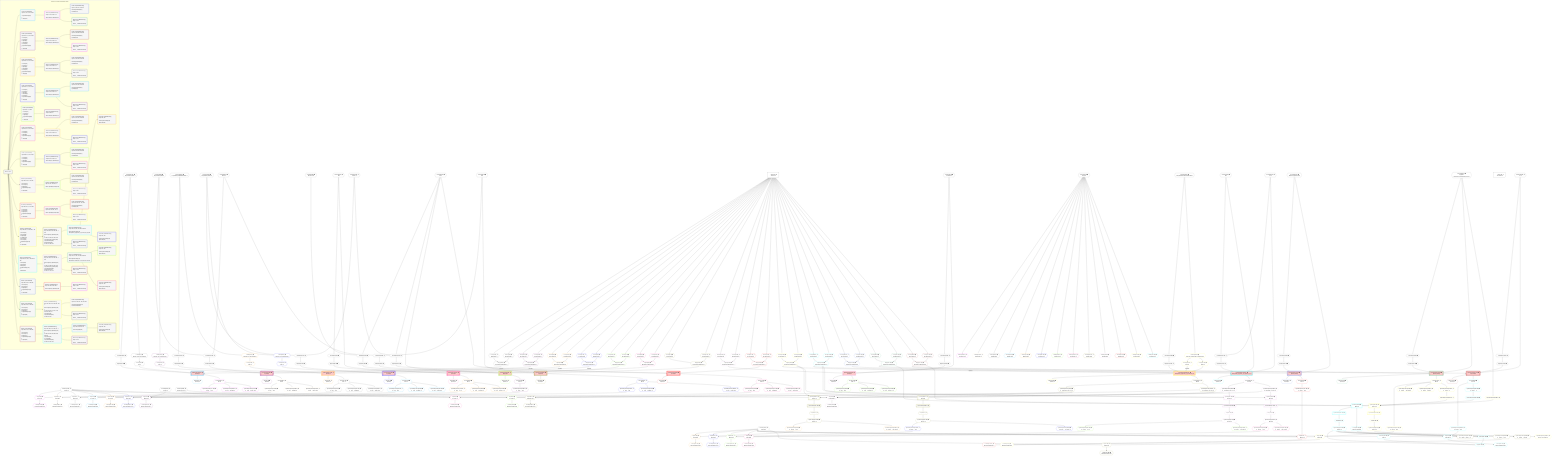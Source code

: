 %%{init: {'themeVariables': { 'fontSize': '12px'}}}%%
graph TD
    classDef path fill:#eee,stroke:#000,color:#000
    classDef plan fill:#fff,stroke-width:1px,color:#000
    classDef itemplan fill:#fff,stroke-width:2px,color:#000
    classDef unbatchedplan fill:#dff,stroke-width:1px,color:#000
    classDef sideeffectplan fill:#fcc,stroke-width:2px,color:#000
    classDef bucket fill:#f6f6f6,color:#000,stroke-width:2px,text-align:left

    subgraph "Buckets for mutations/v4/mutation-delete"
    Bucket0("Bucket 0 (root)"):::bucket
    Bucket1("Bucket 1 (mutationField)<br />Deps: 18, 11, 19, 176, 318, 4<br /><br />1: PgDeleteSingle[14]<br />2: <br />ᐳ: Object[20]"):::bucket
    Bucket2("Bucket 2 (mutationField)<br />Deps: 551, 34, 2, 176, 318, 4<br /><br />1: Access[30]<br />2: Access[32]<br />3: Object[33]<br />4: Lambda[24]<br />5: Access[26]<br />6: PgDeleteSingle[29]<br />7: <br />ᐳ: Object[35]"):::bucket
    Bucket3("Bucket 3 (mutationField)<br />Deps: 552, 49, 2, 176, 318, 4<br /><br />1: Access[45]<br />2: Access[47]<br />3: Object[48]<br />4: Lambda[39]<br />5: Access[41]<br />6: PgDeleteSingle[44]<br />7: <br />ᐳ: Object[50]"):::bucket
    Bucket4("Bucket 4 (mutationField)<br />Deps: 554, 64, 2, 176, 318, 4<br /><br />1: Access[60]<br />2: Access[62]<br />3: Object[63]<br />4: Lambda[54]<br />5: Access[56]<br />6: PgDeleteSingle[59]<br />7: <br />ᐳ: Object[65]"):::bucket
    Bucket5("Bucket 5 (mutationField)<br />Deps: 556, 74, 2, 208<br /><br />1: Access[70]<br />2: Access[72]<br />3: Object[73]<br />4: PgDeleteSingle[69]<br />5: <br />ᐳ: Object[75]"):::bucket
    Bucket6("Bucket 6 (mutationField)<br />Deps: 557, 84, 2, 176, 318, 4<br /><br />1: Access[80]<br />2: Access[82]<br />3: Object[83]<br />4: PgDeleteSingle[79]<br />5: <br />ᐳ: Object[85]"):::bucket
    Bucket7("Bucket 7 (mutationField)<br />Deps: 558, 94, 2, 176, 318, 4<br /><br />1: Access[90]<br />2: Access[92]<br />3: Object[93]<br />4: PgDeleteSingle[89]<br />5: <br />ᐳ: Object[95]"):::bucket
    Bucket8("Bucket 8 (mutationField)<br />Deps: 559, 104, 2, 176, 318, 4<br /><br />1: Access[100]<br />2: Access[102]<br />3: Object[103]<br />4: PgDeleteSingle[99]<br />5: <br />ᐳ: Object[105]"):::bucket
    Bucket9("Bucket 9 (mutationField)<br />Deps: 556, 114, 2, 176, 318, 4<br /><br />1: Access[110]<br />2: Access[112]<br />3: Object[113]<br />4: PgDeleteSingle[109]<br />5: <br />ᐳ: Object[115]"):::bucket
    Bucket10("Bucket 10 (mutationField)<br />Deps: 560, 131, 2, 248, 318, 4, 266<br /><br />1: Access[127]<br />2: Access[129]<br />3: Object[130]<br />4: Lambda[119]<br />5: Access[121]<br />6: Access[124]<br />7: PgDeleteSingle[126]<br />8: <br />ᐳ: Object[132]"):::bucket
    Bucket11("Bucket 11 (mutationField)<br />Deps: 561, 562, 142, 2, 248, 318, 4, 266<br /><br />1: Access[138]<br />2: Access[140]<br />3: Object[141]<br />4: PgDeleteSingle[137]<br />5: <br />ᐳ: Object[143]"):::bucket
    Bucket12("Bucket 12 (mutationField)<br />Deps: 563, 152, 2, 266, 318, 4<br /><br />1: Access[148]<br />2: Access[150]<br />3: Object[151]<br />4: PgDeleteSingle[147]<br />5: <br />ᐳ: Object[153]"):::bucket
    Bucket13("Bucket 13 (mutationField)<br />Deps: 564, 162, 2, 266, 318, 4<br /><br />1: Access[158]<br />2: Access[160]<br />3: Object[161]<br />4: PgDeleteSingle[157]<br />5: <br />ᐳ: Object[163]"):::bucket
    Bucket14("Bucket 14 (mutationField)<br />Deps: 565, 172, 2, 266, 318, 4<br /><br />1: Access[168]<br />2: Access[170]<br />3: Object[171]<br />4: PgDeleteSingle[167]<br />5: <br />ᐳ: Object[173]"):::bucket
    Bucket15("Bucket 15 (nullableBoundary)<br />Deps: 14, 176, 318, 20, 4<br /><br />ROOT Object{1}ᐸ{result}ᐳ[20]"):::bucket
    Bucket16("Bucket 16 (nullableBoundary)<br />Deps: 29, 176, 318, 35, 4<br /><br />ROOT Object{2}ᐸ{result}ᐳ[35]"):::bucket
    Bucket17("Bucket 17 (nullableBoundary)<br />Deps: 44, 176, 318, 50, 4<br /><br />ROOT Object{3}ᐸ{result}ᐳ[50]"):::bucket
    Bucket18("Bucket 18 (nullableBoundary)<br />Deps: 59, 176, 318, 65, 4<br /><br />ROOT Object{4}ᐸ{result}ᐳ[65]"):::bucket
    Bucket19("Bucket 19 (nullableBoundary)<br />Deps: 69, 208, 75<br /><br />ROOT Object{5}ᐸ{result}ᐳ[75]"):::bucket
    Bucket20("Bucket 20 (nullableBoundary)<br />Deps: 79, 176, 318, 85, 4<br /><br />ROOT Object{6}ᐸ{result}ᐳ[85]"):::bucket
    Bucket21("Bucket 21 (nullableBoundary)<br />Deps: 89, 176, 318, 95, 4<br /><br />ROOT Object{7}ᐸ{result}ᐳ[95]"):::bucket
    Bucket22("Bucket 22 (nullableBoundary)<br />Deps: 99, 176, 318, 105, 4<br /><br />ROOT Object{8}ᐸ{result}ᐳ[105]"):::bucket
    Bucket23("Bucket 23 (nullableBoundary)<br />Deps: 109, 176, 318, 115, 4<br /><br />ROOT Object{9}ᐸ{result}ᐳ[115]"):::bucket
    Bucket24("Bucket 24 (nullableBoundary)<br />Deps: 126, 248, 130, 318, 132, 4, 266<br /><br />ROOT Object{10}ᐸ{result}ᐳ[132]<br />1: <br />ᐳ: 250, 444, 249, 251, 252, 253<br />2: PgSelect[423], PgSelect[435]<br />3: PgSelectRows[431], PgSelectRows[440]<br />ᐳ: 430, 433, 439, 442"):::bucket
    Bucket25("Bucket 25 (nullableBoundary)<br />Deps: 137, 248, 141, 318, 143, 4, 266<br /><br />ROOT Object{11}ᐸ{result}ᐳ[143]<br />1: <br />ᐳ: 259, 478, 258, 260, 261, 262<br />2: PgSelect[457], PgSelect[469]<br />3: PgSelectRows[465], PgSelectRows[474]<br />ᐳ: 464, 467, 473, 476"):::bucket
    Bucket26("Bucket 26 (nullableBoundary)<br />Deps: 147, 266, 318, 153, 4<br /><br />ROOT Object{12}ᐸ{result}ᐳ[153]"):::bucket
    Bucket27("Bucket 27 (nullableBoundary)<br />Deps: 157, 266, 161, 564, 318, 163, 4<br /><br />ROOT Object{13}ᐸ{result}ᐳ[163]<br />1: <br />ᐳ: 276, 508, 512, 275, 277, 278, 491, 492, 494, 501<br />2: PgSelect[495]<br />3: PgSelectRows[504]<br />ᐳ: 503, 506, 510"):::bucket
    Bucket28("Bucket 28 (nullableBoundary)<br />Deps: 167, 266, 171, 318, 173, 4<br /><br />ROOT Object{14}ᐸ{result}ᐳ[173]<br />1: <br />ᐳ: 284, 299, 515, 283, 285, 286, 289, 296<br />2: PgSelect[290]<br />ᐳ: Access[305]<br />3: PgSelectRows[301]<br />ᐳ: 300, 303, 307, 304"):::bucket
    Bucket29("Bucket 29 (nullableBoundary)<br />Deps: 14, 180, 177, 316, 317<br /><br />ROOT PgDeleteSingle{1}ᐸpost(id)ᐳ[14]"):::bucket
    Bucket30("Bucket 30 (nullableBoundary)<br />Deps: 4, 319<br /><br />ROOT __ValueᐸrootValueᐳ[4]"):::bucket
    Bucket31("Bucket 31 (nullableBoundary)<br />Deps: 29, 188, 185, 329, 330<br /><br />ROOT PgDeleteSingle{2}ᐸpost(id)ᐳ[29]"):::bucket
    Bucket32("Bucket 32 (nullableBoundary)<br />Deps: 4, 332<br /><br />ROOT __ValueᐸrootValueᐳ[4]"):::bucket
    Bucket33("Bucket 33 (nullableBoundary)<br />Deps: 44, 196, 193, 342, 343<br /><br />ROOT PgDeleteSingle{3}ᐸpost(id)ᐳ[44]"):::bucket
    Bucket34("Bucket 34 (nullableBoundary)<br />Deps: 4, 345<br /><br />ROOT __ValueᐸrootValueᐳ[4]"):::bucket
    Bucket35("Bucket 35 (nullableBoundary)<br />Deps: 59, 204, 201, 355, 356<br /><br />ROOT PgDeleteSingle{4}ᐸpost(id)ᐳ[59]"):::bucket
    Bucket36("Bucket 36 (nullableBoundary)<br />Deps: 4, 358<br /><br />ROOT __ValueᐸrootValueᐳ[4]"):::bucket
    Bucket37("Bucket 37 (nullableBoundary)<br />Deps: 79, 220, 217, 368, 369<br /><br />ROOT PgDeleteSingle{6}ᐸpost(id)ᐳ[79]"):::bucket
    Bucket38("Bucket 38 (nullableBoundary)<br />Deps: 4, 371<br /><br />ROOT __ValueᐸrootValueᐳ[4]"):::bucket
    Bucket39("Bucket 39 (nullableBoundary)<br />Deps: 89, 228, 225, 381, 382<br /><br />ROOT PgDeleteSingle{7}ᐸpost(id)ᐳ[89]"):::bucket
    Bucket40("Bucket 40 (nullableBoundary)<br />Deps: 4, 384<br /><br />ROOT __ValueᐸrootValueᐳ[4]"):::bucket
    Bucket41("Bucket 41 (nullableBoundary)<br />Deps: 99, 236, 233, 394, 395<br /><br />ROOT PgDeleteSingle{8}ᐸpost(id)ᐳ[99]"):::bucket
    Bucket42("Bucket 42 (nullableBoundary)<br />Deps: 4, 397<br /><br />ROOT __ValueᐸrootValueᐳ[4]"):::bucket
    Bucket43("Bucket 43 (nullableBoundary)<br />Deps: 109, 244, 241, 407, 408<br /><br />ROOT PgDeleteSingle{9}ᐸpost(id)ᐳ[109]"):::bucket
    Bucket44("Bucket 44 (nullableBoundary)<br />Deps: 4, 410<br /><br />ROOT __ValueᐸrootValueᐳ[4]"):::bucket
    Bucket45("Bucket 45 (nullableBoundary)<br />Deps: 126, 433, 266, 442, 253, 249, 251<br /><br />ROOT PgDeleteSingle{10}ᐸcompound_key(person_id_1,person_id_2)ᐳ[126]"):::bucket
    Bucket46("Bucket 46 (nullableBoundary)<br />Deps: 4, 444<br /><br />ROOT __ValueᐸrootValueᐳ[4]"):::bucket
    Bucket47("Bucket 47 (nullableBoundary)<br />Deps: 137, 467, 266, 476, 262, 258, 260<br /><br />ROOT PgDeleteSingle{11}ᐸcompound_key(person_id_1,person_id_2)ᐳ[137]"):::bucket
    Bucket48("Bucket 48 (nullableBoundary)<br />Deps: 4, 478<br /><br />ROOT __ValueᐸrootValueᐳ[4]"):::bucket
    Bucket49("Bucket 49 (nullableBoundary)<br />Deps: 4, 481<br /><br />ROOT __ValueᐸrootValueᐳ[4]"):::bucket
    Bucket50("Bucket 50 (nullableBoundary)<br />Deps: 157, 278, 275, 491, 492, 510<br /><br />ROOT PgDeleteSingle{13}ᐸperson(email)ᐳ[157]"):::bucket
    Bucket51("Bucket 51 (nullableBoundary)<br />Deps: 4, 512<br /><br />ROOT __ValueᐸrootValueᐳ[4]"):::bucket
    Bucket52("Bucket 52 (nullableBoundary)<br />Deps: 304, 303, 266, 307<br /><br />ROOT Edge{28}[304]"):::bucket
    Bucket53("Bucket 53 (nullableBoundary)<br />Deps: 4, 515<br /><br />ROOT __ValueᐸrootValueᐳ[4]"):::bucket
    Bucket54("Bucket 54 (nullableBoundary)<br />Deps: 433, 266<br /><br />ROOT PgSelectSingle{24}ᐸpersonᐳ[433]"):::bucket
    Bucket55("Bucket 55 (nullableBoundary)<br />Deps: 442, 266<br /><br />ROOT PgSelectSingle{24}ᐸpersonᐳ[442]"):::bucket
    Bucket56("Bucket 56 (nullableBoundary)<br />Deps: 467, 266<br /><br />ROOT PgSelectSingle{25}ᐸpersonᐳ[467]"):::bucket
    Bucket57("Bucket 57 (nullableBoundary)<br />Deps: 476, 266<br /><br />ROOT PgSelectSingle{25}ᐸpersonᐳ[476]"):::bucket
    Bucket58("Bucket 58 (nullableBoundary)<br />Deps: 303, 266<br /><br />ROOT PgSelectSingle{28}ᐸpersonᐳ[303]"):::bucket
    end
    Bucket0 --> Bucket1 & Bucket2 & Bucket3 & Bucket4 & Bucket5 & Bucket6 & Bucket7 & Bucket8 & Bucket9 & Bucket10 & Bucket11 & Bucket12 & Bucket13 & Bucket14
    Bucket1 --> Bucket15
    Bucket2 --> Bucket16
    Bucket3 --> Bucket17
    Bucket4 --> Bucket18
    Bucket5 --> Bucket19
    Bucket6 --> Bucket20
    Bucket7 --> Bucket21
    Bucket8 --> Bucket22
    Bucket9 --> Bucket23
    Bucket10 --> Bucket24
    Bucket11 --> Bucket25
    Bucket12 --> Bucket26
    Bucket13 --> Bucket27
    Bucket14 --> Bucket28
    Bucket15 --> Bucket29 & Bucket30
    Bucket16 --> Bucket31 & Bucket32
    Bucket17 --> Bucket33 & Bucket34
    Bucket18 --> Bucket35 & Bucket36
    Bucket20 --> Bucket37 & Bucket38
    Bucket21 --> Bucket39 & Bucket40
    Bucket22 --> Bucket41 & Bucket42
    Bucket23 --> Bucket43 & Bucket44
    Bucket24 --> Bucket45 & Bucket46
    Bucket25 --> Bucket47 & Bucket48
    Bucket26 --> Bucket49
    Bucket27 --> Bucket50 & Bucket51
    Bucket28 --> Bucket52 & Bucket53
    Bucket45 --> Bucket54 & Bucket55
    Bucket47 --> Bucket56 & Bucket57
    Bucket52 --> Bucket58

    %% plan dependencies
    __InputObject133{{"__InputObject[133∈0] ➊"}}:::plan
    Constant561{{"Constant[561∈0] ➊<br />ᐸ2ᐳ"}}:::plan
    Constant562{{"Constant[562∈0] ➊<br />ᐸ3ᐳ"}}:::plan
    Constant561 & Constant562 --> __InputObject133
    __InputObject6{{"__InputObject[6∈0] ➊"}}:::plan
    Constant549{{"Constant[549∈0] ➊<br />ᐸ'WyJwb3N0cyIsMV0='ᐳ"}}:::plan
    Constant549 --> __InputObject6
    Object18{{"Object[18∈0] ➊<br />ᐸ{pgSettings,withPgClient}ᐳ"}}:::plan
    Access15{{"Access[15∈0] ➊<br />ᐸ2.pgSettingsᐳ"}}:::plan
    Access17{{"Access[17∈0] ➊<br />ᐸ2.withPgClientᐳ"}}:::plan
    Access15 & Access17 --> Object18
    __InputObject21{{"__InputObject[21∈0] ➊"}}:::plan
    Constant550{{"Constant[550∈0] ➊<br />ᐸ'hello'ᐳ"}}:::plan
    Constant551{{"Constant[551∈0] ➊<br />ᐸ'WyJwb3N0cyIsMl0='ᐳ"}}:::plan
    Constant550 & Constant551 --> __InputObject21
    __InputObject36{{"__InputObject[36∈0] ➊"}}:::plan
    Constant552{{"Constant[552∈0] ➊<br />ᐸ'WyJwb3N0cyIsMjAwMDAwMF0='ᐳ"}}:::plan
    Constant552 --> __InputObject36
    __InputObject51{{"__InputObject[51∈0] ➊"}}:::plan
    Constant553{{"Constant[553∈0] ➊<br />ᐸ'world'ᐳ"}}:::plan
    Constant554{{"Constant[554∈0] ➊<br />ᐸ'WyJwb3N0cyIsM10='ᐳ"}}:::plan
    Constant553 & Constant554 --> __InputObject51
    __InputObject66{{"__InputObject[66∈0] ➊"}}:::plan
    Constant555{{"Constant[555∈0] ➊<br />ᐸ'throw error'ᐳ"}}:::plan
    Constant556{{"Constant[556∈0] ➊<br />ᐸ11ᐳ"}}:::plan
    Constant555 & Constant556 --> __InputObject66
    __InputObject76{{"__InputObject[76∈0] ➊"}}:::plan
    Constant557{{"Constant[557∈0] ➊<br />ᐸ6ᐳ"}}:::plan
    Constant557 --> __InputObject76
    __InputObject86{{"__InputObject[86∈0] ➊"}}:::plan
    Constant558{{"Constant[558∈0] ➊<br />ᐸ9ᐳ"}}:::plan
    Constant550 & Constant558 --> __InputObject86
    __InputObject96{{"__InputObject[96∈0] ➊"}}:::plan
    Constant559{{"Constant[559∈0] ➊<br />ᐸ2000000ᐳ"}}:::plan
    Constant559 --> __InputObject96
    __InputObject106{{"__InputObject[106∈0] ➊"}}:::plan
    Constant553 & Constant556 --> __InputObject106
    __InputObject116{{"__InputObject[116∈0] ➊"}}:::plan
    Constant560{{"Constant[560∈0] ➊<br />ᐸ'WyJjb21wb3VuZF9rZXlzIiw0LDNd'ᐳ"}}:::plan
    Constant560 --> __InputObject116
    __InputObject144{{"__InputObject[144∈0] ➊"}}:::plan
    Constant563{{"Constant[563∈0] ➊<br />ᐸ'budd.deey@email.com'ᐳ"}}:::plan
    Constant563 --> __InputObject144
    __InputObject154{{"__InputObject[154∈0] ➊"}}:::plan
    Constant564{{"Constant[564∈0] ➊<br />ᐸ'graphile-build.issue.27.exists@example.com'ᐳ"}}:::plan
    Constant564 --> __InputObject154
    __InputObject164{{"__InputObject[164∈0] ➊"}}:::plan
    Constant565{{"Constant[565∈0] ➊<br />ᐸ1ᐳ"}}:::plan
    Constant565 --> __InputObject164
    Lambda9{{"Lambda[9∈0] ➊<br />ᐸdecode_Post_base64JSONᐳ"}}:::plan
    Constant549 --> Lambda9
    Access11{{"Access[11∈0] ➊<br />ᐸ9.1ᐳ"}}:::plan
    Lambda9 --> Access11
    __Value2["__Value[2∈0] ➊<br />ᐸcontextᐳ"]:::plan
    __Value2 --> Access15
    __Value2 --> Access17
    ApplyInput19{{"ApplyInput[19∈0] ➊"}}:::plan
    __InputObject6 --> ApplyInput19
    ApplyInput34{{"ApplyInput[34∈0] ➊"}}:::plan
    __InputObject21 --> ApplyInput34
    ApplyInput49{{"ApplyInput[49∈0] ➊"}}:::plan
    __InputObject36 --> ApplyInput49
    ApplyInput64{{"ApplyInput[64∈0] ➊"}}:::plan
    __InputObject51 --> ApplyInput64
    ApplyInput74{{"ApplyInput[74∈0] ➊"}}:::plan
    __InputObject66 --> ApplyInput74
    ApplyInput84{{"ApplyInput[84∈0] ➊"}}:::plan
    __InputObject76 --> ApplyInput84
    ApplyInput94{{"ApplyInput[94∈0] ➊"}}:::plan
    __InputObject86 --> ApplyInput94
    ApplyInput104{{"ApplyInput[104∈0] ➊"}}:::plan
    __InputObject96 --> ApplyInput104
    ApplyInput114{{"ApplyInput[114∈0] ➊"}}:::plan
    __InputObject106 --> ApplyInput114
    ApplyInput131{{"ApplyInput[131∈0] ➊"}}:::plan
    __InputObject116 --> ApplyInput131
    ApplyInput142{{"ApplyInput[142∈0] ➊"}}:::plan
    __InputObject133 --> ApplyInput142
    ApplyInput152{{"ApplyInput[152∈0] ➊"}}:::plan
    __InputObject144 --> ApplyInput152
    ApplyInput162{{"ApplyInput[162∈0] ➊"}}:::plan
    __InputObject154 --> ApplyInput162
    ApplyInput172{{"ApplyInput[172∈0] ➊"}}:::plan
    __InputObject164 --> ApplyInput172
    __Value4["__Value[4∈0] ➊<br />ᐸrootValueᐳ"]:::plan
    Constant176{{"Constant[176∈0] ➊<br />ᐸ'posts'ᐳ"}}:::plan
    Constant208{{"Constant[208∈0] ➊<br />ᐸ'types'ᐳ"}}:::plan
    Constant248{{"Constant[248∈0] ➊<br />ᐸ'compound_keys'ᐳ"}}:::plan
    Constant266{{"Constant[266∈0] ➊<br />ᐸ'people'ᐳ"}}:::plan
    Constant318{{"Constant[318∈0] ➊<br />ᐸ'query'ᐳ"}}:::plan
    PgDeleteSingle14[["PgDeleteSingle[14∈1] ➊<br />ᐸpost(id)ᐳ"]]:::sideeffectplan
    Object18 -->|rejectNull| PgDeleteSingle14
    Access11 & ApplyInput19 --> PgDeleteSingle14
    Object20{{"Object[20∈1] ➊<br />ᐸ{result}ᐳ"}}:::plan
    PgDeleteSingle14 --> Object20
    List179{{"List[179∈15] ➊<br />ᐸ176,177ᐳ"}}:::plan
    PgClassExpression177{{"PgClassExpression[177∈15] ➊<br />ᐸ__post__.”id”ᐳ"}}:::plan
    Constant176 & PgClassExpression177 --> List179
    Access178{{"Access[178∈15] ➊<br />ᐸ14.tᐳ"}}:::plan
    Access178 --> PgClassExpression177
    PgDeleteSingle14 --> Access178
    Lambda180{{"Lambda[180∈15] ➊<br />ᐸbase64JSONEncodeᐳ"}}:::plan
    List179 --> Lambda180
    PgClassExpression316{{"PgClassExpression[316∈15] ➊<br />ᐸ__post__.”headline”ᐳ"}}:::plan
    Access178 --> PgClassExpression316
    PgClassExpression317{{"PgClassExpression[317∈15] ➊<br />ᐸ__post__.”author_id”ᐳ"}}:::plan
    Access178 --> PgClassExpression317
    Lambda319{{"Lambda[319∈15] ➊<br />ᐸrawEncodeᐳ"}}:::plan
    Constant318 --> Lambda319
    PgDeleteSingle29[["PgDeleteSingle[29∈2] ➊<br />ᐸpost(id)ᐳ"]]:::sideeffectplan
    Object33{{"Object[33∈2] ➊<br />ᐸ{pgSettings,withPgClient}ᐳ"}}:::plan
    Access26{{"Access[26∈2] ➊<br />ᐸ24.1ᐳ"}}:::plan
    Object33 -->|rejectNull| PgDeleteSingle29
    Access26 & ApplyInput34 --> PgDeleteSingle29
    Access30{{"Access[30∈2] ➊<br />ᐸ2.pgSettingsᐳ"}}:::plan
    Access32{{"Access[32∈2] ➊<br />ᐸ2.withPgClientᐳ"}}:::plan
    Access30 & Access32 --> Object33
    Lambda24{{"Lambda[24∈2] ➊<br />ᐸdecode_Post_base64JSONᐳ"}}:::plan
    Constant551 --> Lambda24
    Lambda24 --> Access26
    __Value2 --> Access30
    __Value2 --> Access32
    Object35{{"Object[35∈2] ➊<br />ᐸ{result}ᐳ"}}:::plan
    PgDeleteSingle29 --> Object35
    List187{{"List[187∈16] ➊<br />ᐸ176,185ᐳ"}}:::plan
    PgClassExpression185{{"PgClassExpression[185∈16] ➊<br />ᐸ__post__.”id”ᐳ"}}:::plan
    Constant176 & PgClassExpression185 --> List187
    Access186{{"Access[186∈16] ➊<br />ᐸ29.tᐳ"}}:::plan
    Access186 --> PgClassExpression185
    PgDeleteSingle29 --> Access186
    Lambda188{{"Lambda[188∈16] ➊<br />ᐸbase64JSONEncodeᐳ"}}:::plan
    List187 --> Lambda188
    PgClassExpression329{{"PgClassExpression[329∈16] ➊<br />ᐸ__post__.”headline”ᐳ"}}:::plan
    Access186 --> PgClassExpression329
    PgClassExpression330{{"PgClassExpression[330∈16] ➊<br />ᐸ__post__.”author_id”ᐳ"}}:::plan
    Access186 --> PgClassExpression330
    Lambda332{{"Lambda[332∈16] ➊<br />ᐸrawEncodeᐳ"}}:::plan
    Constant318 --> Lambda332
    PgDeleteSingle44[["PgDeleteSingle[44∈3] ➊<br />ᐸpost(id)ᐳ"]]:::sideeffectplan
    Object48{{"Object[48∈3] ➊<br />ᐸ{pgSettings,withPgClient}ᐳ"}}:::plan
    Access41{{"Access[41∈3] ➊<br />ᐸ39.1ᐳ"}}:::plan
    Object48 -->|rejectNull| PgDeleteSingle44
    Access41 & ApplyInput49 --> PgDeleteSingle44
    Access45{{"Access[45∈3] ➊<br />ᐸ2.pgSettingsᐳ"}}:::plan
    Access47{{"Access[47∈3] ➊<br />ᐸ2.withPgClientᐳ"}}:::plan
    Access45 & Access47 --> Object48
    Lambda39{{"Lambda[39∈3] ➊<br />ᐸdecode_Post_base64JSONᐳ"}}:::plan
    Constant552 --> Lambda39
    Lambda39 --> Access41
    __Value2 --> Access45
    __Value2 --> Access47
    Object50{{"Object[50∈3] ➊<br />ᐸ{result}ᐳ"}}:::plan
    PgDeleteSingle44 --> Object50
    List195{{"List[195∈17] ➊<br />ᐸ176,193ᐳ"}}:::plan
    PgClassExpression193{{"PgClassExpression[193∈17] ➊<br />ᐸ__post__.”id”ᐳ"}}:::plan
    Constant176 & PgClassExpression193 --> List195
    Access194{{"Access[194∈17] ➊<br />ᐸ44.tᐳ"}}:::plan
    Access194 --> PgClassExpression193
    PgDeleteSingle44 --> Access194
    Lambda196{{"Lambda[196∈17] ➊<br />ᐸbase64JSONEncodeᐳ"}}:::plan
    List195 --> Lambda196
    PgClassExpression342{{"PgClassExpression[342∈17] ➊<br />ᐸ__post__.”headline”ᐳ"}}:::plan
    Access194 --> PgClassExpression342
    PgClassExpression343{{"PgClassExpression[343∈17] ➊<br />ᐸ__post__.”author_id”ᐳ"}}:::plan
    Access194 --> PgClassExpression343
    Lambda345{{"Lambda[345∈17] ➊<br />ᐸrawEncodeᐳ"}}:::plan
    Constant318 --> Lambda345
    PgDeleteSingle59[["PgDeleteSingle[59∈4] ➊<br />ᐸpost(id)ᐳ"]]:::sideeffectplan
    Object63{{"Object[63∈4] ➊<br />ᐸ{pgSettings,withPgClient}ᐳ"}}:::plan
    Access56{{"Access[56∈4] ➊<br />ᐸ54.1ᐳ"}}:::plan
    Object63 -->|rejectNull| PgDeleteSingle59
    Access56 & ApplyInput64 --> PgDeleteSingle59
    Access60{{"Access[60∈4] ➊<br />ᐸ2.pgSettingsᐳ"}}:::plan
    Access62{{"Access[62∈4] ➊<br />ᐸ2.withPgClientᐳ"}}:::plan
    Access60 & Access62 --> Object63
    Lambda54{{"Lambda[54∈4] ➊<br />ᐸdecode_Post_base64JSONᐳ"}}:::plan
    Constant554 --> Lambda54
    Lambda54 --> Access56
    __Value2 --> Access60
    __Value2 --> Access62
    Object65{{"Object[65∈4] ➊<br />ᐸ{result}ᐳ"}}:::plan
    PgDeleteSingle59 --> Object65
    List203{{"List[203∈18] ➊<br />ᐸ176,201ᐳ"}}:::plan
    PgClassExpression201{{"PgClassExpression[201∈18] ➊<br />ᐸ__post__.”id”ᐳ"}}:::plan
    Constant176 & PgClassExpression201 --> List203
    Access202{{"Access[202∈18] ➊<br />ᐸ59.tᐳ"}}:::plan
    Access202 --> PgClassExpression201
    PgDeleteSingle59 --> Access202
    Lambda204{{"Lambda[204∈18] ➊<br />ᐸbase64JSONEncodeᐳ"}}:::plan
    List203 --> Lambda204
    PgClassExpression355{{"PgClassExpression[355∈18] ➊<br />ᐸ__post__.”headline”ᐳ"}}:::plan
    Access202 --> PgClassExpression355
    PgClassExpression356{{"PgClassExpression[356∈18] ➊<br />ᐸ__post__.”author_id”ᐳ"}}:::plan
    Access202 --> PgClassExpression356
    Lambda358{{"Lambda[358∈18] ➊<br />ᐸrawEncodeᐳ"}}:::plan
    Constant318 --> Lambda358
    PgDeleteSingle69[["PgDeleteSingle[69∈5] ➊<br />ᐸtypes(id)ᐳ"]]:::sideeffectplan
    Object73{{"Object[73∈5] ➊<br />ᐸ{pgSettings,withPgClient}ᐳ"}}:::plan
    Object73 & Constant556 & ApplyInput74 --> PgDeleteSingle69
    Access70{{"Access[70∈5] ➊<br />ᐸ2.pgSettingsᐳ"}}:::plan
    Access72{{"Access[72∈5] ➊<br />ᐸ2.withPgClientᐳ"}}:::plan
    Access70 & Access72 --> Object73
    __Value2 --> Access70
    __Value2 --> Access72
    Object75{{"Object[75∈5] ➊<br />ᐸ{result}ᐳ"}}:::plan
    PgDeleteSingle69 --> Object75
    List211{{"List[211∈19] ➊<br />ᐸ208,209ᐳ"}}:::plan
    PgClassExpression209{{"PgClassExpression[209∈19] ➊<br />ᐸ__types__.”id”ᐳ"}}:::plan
    Constant208 & PgClassExpression209 --> List211
    Access210{{"Access[210∈19] ➊<br />ᐸ69.tᐳ"}}:::plan
    Access210 --> PgClassExpression209
    PgDeleteSingle69 --> Access210
    Lambda212{{"Lambda[212∈19] ➊<br />ᐸbase64JSONEncodeᐳ"}}:::plan
    List211 --> Lambda212
    PgDeleteSingle79[["PgDeleteSingle[79∈6] ➊<br />ᐸpost(id)ᐳ"]]:::sideeffectplan
    Object83{{"Object[83∈6] ➊<br />ᐸ{pgSettings,withPgClient}ᐳ"}}:::plan
    Object83 & Constant557 & ApplyInput84 --> PgDeleteSingle79
    Access80{{"Access[80∈6] ➊<br />ᐸ2.pgSettingsᐳ"}}:::plan
    Access82{{"Access[82∈6] ➊<br />ᐸ2.withPgClientᐳ"}}:::plan
    Access80 & Access82 --> Object83
    __Value2 --> Access80
    __Value2 --> Access82
    Object85{{"Object[85∈6] ➊<br />ᐸ{result}ᐳ"}}:::plan
    PgDeleteSingle79 --> Object85
    List219{{"List[219∈20] ➊<br />ᐸ176,217ᐳ"}}:::plan
    PgClassExpression217{{"PgClassExpression[217∈20] ➊<br />ᐸ__post__.”id”ᐳ"}}:::plan
    Constant176 & PgClassExpression217 --> List219
    Access218{{"Access[218∈20] ➊<br />ᐸ79.tᐳ"}}:::plan
    Access218 --> PgClassExpression217
    PgDeleteSingle79 --> Access218
    Lambda220{{"Lambda[220∈20] ➊<br />ᐸbase64JSONEncodeᐳ"}}:::plan
    List219 --> Lambda220
    PgClassExpression368{{"PgClassExpression[368∈20] ➊<br />ᐸ__post__.”headline”ᐳ"}}:::plan
    Access218 --> PgClassExpression368
    PgClassExpression369{{"PgClassExpression[369∈20] ➊<br />ᐸ__post__.”author_id”ᐳ"}}:::plan
    Access218 --> PgClassExpression369
    Lambda371{{"Lambda[371∈20] ➊<br />ᐸrawEncodeᐳ"}}:::plan
    Constant318 --> Lambda371
    PgDeleteSingle89[["PgDeleteSingle[89∈7] ➊<br />ᐸpost(id)ᐳ"]]:::sideeffectplan
    Object93{{"Object[93∈7] ➊<br />ᐸ{pgSettings,withPgClient}ᐳ"}}:::plan
    Object93 & Constant558 & ApplyInput94 --> PgDeleteSingle89
    Access90{{"Access[90∈7] ➊<br />ᐸ2.pgSettingsᐳ"}}:::plan
    Access92{{"Access[92∈7] ➊<br />ᐸ2.withPgClientᐳ"}}:::plan
    Access90 & Access92 --> Object93
    __Value2 --> Access90
    __Value2 --> Access92
    Object95{{"Object[95∈7] ➊<br />ᐸ{result}ᐳ"}}:::plan
    PgDeleteSingle89 --> Object95
    List227{{"List[227∈21] ➊<br />ᐸ176,225ᐳ"}}:::plan
    PgClassExpression225{{"PgClassExpression[225∈21] ➊<br />ᐸ__post__.”id”ᐳ"}}:::plan
    Constant176 & PgClassExpression225 --> List227
    Access226{{"Access[226∈21] ➊<br />ᐸ89.tᐳ"}}:::plan
    Access226 --> PgClassExpression225
    PgDeleteSingle89 --> Access226
    Lambda228{{"Lambda[228∈21] ➊<br />ᐸbase64JSONEncodeᐳ"}}:::plan
    List227 --> Lambda228
    PgClassExpression381{{"PgClassExpression[381∈21] ➊<br />ᐸ__post__.”headline”ᐳ"}}:::plan
    Access226 --> PgClassExpression381
    PgClassExpression382{{"PgClassExpression[382∈21] ➊<br />ᐸ__post__.”author_id”ᐳ"}}:::plan
    Access226 --> PgClassExpression382
    Lambda384{{"Lambda[384∈21] ➊<br />ᐸrawEncodeᐳ"}}:::plan
    Constant318 --> Lambda384
    PgDeleteSingle99[["PgDeleteSingle[99∈8] ➊<br />ᐸpost(id)ᐳ"]]:::sideeffectplan
    Object103{{"Object[103∈8] ➊<br />ᐸ{pgSettings,withPgClient}ᐳ"}}:::plan
    Object103 & Constant559 & ApplyInput104 --> PgDeleteSingle99
    Access100{{"Access[100∈8] ➊<br />ᐸ2.pgSettingsᐳ"}}:::plan
    Access102{{"Access[102∈8] ➊<br />ᐸ2.withPgClientᐳ"}}:::plan
    Access100 & Access102 --> Object103
    __Value2 --> Access100
    __Value2 --> Access102
    Object105{{"Object[105∈8] ➊<br />ᐸ{result}ᐳ"}}:::plan
    PgDeleteSingle99 --> Object105
    List235{{"List[235∈22] ➊<br />ᐸ176,233ᐳ"}}:::plan
    PgClassExpression233{{"PgClassExpression[233∈22] ➊<br />ᐸ__post__.”id”ᐳ"}}:::plan
    Constant176 & PgClassExpression233 --> List235
    Access234{{"Access[234∈22] ➊<br />ᐸ99.tᐳ"}}:::plan
    Access234 --> PgClassExpression233
    PgDeleteSingle99 --> Access234
    Lambda236{{"Lambda[236∈22] ➊<br />ᐸbase64JSONEncodeᐳ"}}:::plan
    List235 --> Lambda236
    PgClassExpression394{{"PgClassExpression[394∈22] ➊<br />ᐸ__post__.”headline”ᐳ"}}:::plan
    Access234 --> PgClassExpression394
    PgClassExpression395{{"PgClassExpression[395∈22] ➊<br />ᐸ__post__.”author_id”ᐳ"}}:::plan
    Access234 --> PgClassExpression395
    Lambda397{{"Lambda[397∈22] ➊<br />ᐸrawEncodeᐳ"}}:::plan
    Constant318 --> Lambda397
    PgDeleteSingle109[["PgDeleteSingle[109∈9] ➊<br />ᐸpost(id)ᐳ"]]:::sideeffectplan
    Object113{{"Object[113∈9] ➊<br />ᐸ{pgSettings,withPgClient}ᐳ"}}:::plan
    Object113 & Constant556 & ApplyInput114 --> PgDeleteSingle109
    Access110{{"Access[110∈9] ➊<br />ᐸ2.pgSettingsᐳ"}}:::plan
    Access112{{"Access[112∈9] ➊<br />ᐸ2.withPgClientᐳ"}}:::plan
    Access110 & Access112 --> Object113
    __Value2 --> Access110
    __Value2 --> Access112
    Object115{{"Object[115∈9] ➊<br />ᐸ{result}ᐳ"}}:::plan
    PgDeleteSingle109 --> Object115
    List243{{"List[243∈23] ➊<br />ᐸ176,241ᐳ"}}:::plan
    PgClassExpression241{{"PgClassExpression[241∈23] ➊<br />ᐸ__post__.”id”ᐳ"}}:::plan
    Constant176 & PgClassExpression241 --> List243
    Access242{{"Access[242∈23] ➊<br />ᐸ109.tᐳ"}}:::plan
    Access242 --> PgClassExpression241
    PgDeleteSingle109 --> Access242
    Lambda244{{"Lambda[244∈23] ➊<br />ᐸbase64JSONEncodeᐳ"}}:::plan
    List243 --> Lambda244
    PgClassExpression407{{"PgClassExpression[407∈23] ➊<br />ᐸ__post__.”headline”ᐳ"}}:::plan
    Access242 --> PgClassExpression407
    PgClassExpression408{{"PgClassExpression[408∈23] ➊<br />ᐸ__post__.”author_id”ᐳ"}}:::plan
    Access242 --> PgClassExpression408
    Lambda410{{"Lambda[410∈23] ➊<br />ᐸrawEncodeᐳ"}}:::plan
    Constant318 --> Lambda410
    PgDeleteSingle126[["PgDeleteSingle[126∈10] ➊<br />ᐸcompound_key(person_id_1,person_id_2)ᐳ"]]:::sideeffectplan
    Object130{{"Object[130∈10] ➊<br />ᐸ{pgSettings,withPgClient}ᐳ"}}:::plan
    Access121{{"Access[121∈10] ➊<br />ᐸ119.1ᐳ"}}:::plan
    Access124{{"Access[124∈10] ➊<br />ᐸ119.2ᐳ"}}:::plan
    Object130 -->|rejectNull| PgDeleteSingle126
    Access121 -->|rejectNull| PgDeleteSingle126
    Access124 & ApplyInput131 --> PgDeleteSingle126
    Access127{{"Access[127∈10] ➊<br />ᐸ2.pgSettingsᐳ"}}:::plan
    Access129{{"Access[129∈10] ➊<br />ᐸ2.withPgClientᐳ"}}:::plan
    Access127 & Access129 --> Object130
    Lambda119{{"Lambda[119∈10] ➊<br />ᐸdecode_CompoundKey_base64JSONᐳ"}}:::plan
    Constant560 --> Lambda119
    Lambda119 --> Access121
    Lambda119 --> Access124
    __Value2 --> Access127
    __Value2 --> Access129
    Object132{{"Object[132∈10] ➊<br />ᐸ{result}ᐳ"}}:::plan
    PgDeleteSingle126 --> Object132
    List252{{"List[252∈24] ➊<br />ᐸ248,249,251ᐳ"}}:::plan
    PgClassExpression249{{"PgClassExpression[249∈24] ➊<br />ᐸ__compound...rson_id_1”ᐳ"}}:::plan
    PgClassExpression251{{"PgClassExpression[251∈24] ➊<br />ᐸ__compound...rson_id_2”ᐳ"}}:::plan
    Constant248 & PgClassExpression249 & PgClassExpression251 --> List252
    PgSelect423[["PgSelect[423∈24] ➊<br />ᐸpersonᐳ"]]:::plan
    Object130 & PgClassExpression249 --> PgSelect423
    PgSelect435[["PgSelect[435∈24] ➊<br />ᐸpersonᐳ"]]:::plan
    Object130 & PgClassExpression251 --> PgSelect435
    Access250{{"Access[250∈24] ➊<br />ᐸ126.tᐳ"}}:::plan
    Access250 --> PgClassExpression249
    PgDeleteSingle126 --> Access250
    Access250 --> PgClassExpression251
    Lambda253{{"Lambda[253∈24] ➊<br />ᐸbase64JSONEncodeᐳ"}}:::plan
    List252 --> Lambda253
    First430{{"First[430∈24] ➊"}}:::plan
    PgSelectRows431[["PgSelectRows[431∈24] ➊"]]:::plan
    PgSelectRows431 --> First430
    PgSelect423 --> PgSelectRows431
    PgSelectSingle433{{"PgSelectSingle[433∈24] ➊<br />ᐸpersonᐳ"}}:::plan
    First430 --> PgSelectSingle433
    First439{{"First[439∈24] ➊"}}:::plan
    PgSelectRows440[["PgSelectRows[440∈24] ➊"]]:::plan
    PgSelectRows440 --> First439
    PgSelect435 --> PgSelectRows440
    PgSelectSingle442{{"PgSelectSingle[442∈24] ➊<br />ᐸpersonᐳ"}}:::plan
    First439 --> PgSelectSingle442
    Lambda444{{"Lambda[444∈24] ➊<br />ᐸrawEncodeᐳ"}}:::plan
    Constant318 --> Lambda444
    List519{{"List[519∈54] ➊<br />ᐸ266,518ᐳ"}}:::plan
    PgClassExpression518{{"PgClassExpression[518∈54] ➊<br />ᐸ__person__.”id”ᐳ"}}:::plan
    Constant266 & PgClassExpression518 --> List519
    PgSelectSingle433 --> PgClassExpression518
    Lambda520{{"Lambda[520∈54] ➊<br />ᐸbase64JSONEncodeᐳ"}}:::plan
    List519 --> Lambda520
    PgClassExpression522{{"PgClassExpression[522∈54] ➊<br />ᐸ__person__...full_name”ᐳ"}}:::plan
    PgSelectSingle433 --> PgClassExpression522
    List525{{"List[525∈55] ➊<br />ᐸ266,524ᐳ"}}:::plan
    PgClassExpression524{{"PgClassExpression[524∈55] ➊<br />ᐸ__person__.”id”ᐳ"}}:::plan
    Constant266 & PgClassExpression524 --> List525
    PgSelectSingle442 --> PgClassExpression524
    Lambda526{{"Lambda[526∈55] ➊<br />ᐸbase64JSONEncodeᐳ"}}:::plan
    List525 --> Lambda526
    PgClassExpression528{{"PgClassExpression[528∈55] ➊<br />ᐸ__person__...full_name”ᐳ"}}:::plan
    PgSelectSingle442 --> PgClassExpression528
    PgDeleteSingle137[["PgDeleteSingle[137∈11] ➊<br />ᐸcompound_key(person_id_1,person_id_2)ᐳ"]]:::sideeffectplan
    Object141{{"Object[141∈11] ➊<br />ᐸ{pgSettings,withPgClient}ᐳ"}}:::plan
    Object141 & Constant561 & Constant562 & ApplyInput142 --> PgDeleteSingle137
    Access138{{"Access[138∈11] ➊<br />ᐸ2.pgSettingsᐳ"}}:::plan
    Access140{{"Access[140∈11] ➊<br />ᐸ2.withPgClientᐳ"}}:::plan
    Access138 & Access140 --> Object141
    __Value2 --> Access138
    __Value2 --> Access140
    Object143{{"Object[143∈11] ➊<br />ᐸ{result}ᐳ"}}:::plan
    PgDeleteSingle137 --> Object143
    List261{{"List[261∈25] ➊<br />ᐸ248,258,260ᐳ"}}:::plan
    PgClassExpression258{{"PgClassExpression[258∈25] ➊<br />ᐸ__compound...rson_id_1”ᐳ"}}:::plan
    PgClassExpression260{{"PgClassExpression[260∈25] ➊<br />ᐸ__compound...rson_id_2”ᐳ"}}:::plan
    Constant248 & PgClassExpression258 & PgClassExpression260 --> List261
    PgSelect457[["PgSelect[457∈25] ➊<br />ᐸpersonᐳ"]]:::plan
    Object141 & PgClassExpression258 --> PgSelect457
    PgSelect469[["PgSelect[469∈25] ➊<br />ᐸpersonᐳ"]]:::plan
    Object141 & PgClassExpression260 --> PgSelect469
    Access259{{"Access[259∈25] ➊<br />ᐸ137.tᐳ"}}:::plan
    Access259 --> PgClassExpression258
    PgDeleteSingle137 --> Access259
    Access259 --> PgClassExpression260
    Lambda262{{"Lambda[262∈25] ➊<br />ᐸbase64JSONEncodeᐳ"}}:::plan
    List261 --> Lambda262
    First464{{"First[464∈25] ➊"}}:::plan
    PgSelectRows465[["PgSelectRows[465∈25] ➊"]]:::plan
    PgSelectRows465 --> First464
    PgSelect457 --> PgSelectRows465
    PgSelectSingle467{{"PgSelectSingle[467∈25] ➊<br />ᐸpersonᐳ"}}:::plan
    First464 --> PgSelectSingle467
    First473{{"First[473∈25] ➊"}}:::plan
    PgSelectRows474[["PgSelectRows[474∈25] ➊"]]:::plan
    PgSelectRows474 --> First473
    PgSelect469 --> PgSelectRows474
    PgSelectSingle476{{"PgSelectSingle[476∈25] ➊<br />ᐸpersonᐳ"}}:::plan
    First473 --> PgSelectSingle476
    Lambda478{{"Lambda[478∈25] ➊<br />ᐸrawEncodeᐳ"}}:::plan
    Constant318 --> Lambda478
    List531{{"List[531∈56] ➊<br />ᐸ266,530ᐳ"}}:::plan
    PgClassExpression530{{"PgClassExpression[530∈56] ➊<br />ᐸ__person__.”id”ᐳ"}}:::plan
    Constant266 & PgClassExpression530 --> List531
    PgSelectSingle467 --> PgClassExpression530
    Lambda532{{"Lambda[532∈56] ➊<br />ᐸbase64JSONEncodeᐳ"}}:::plan
    List531 --> Lambda532
    PgClassExpression534{{"PgClassExpression[534∈56] ➊<br />ᐸ__person__...full_name”ᐳ"}}:::plan
    PgSelectSingle467 --> PgClassExpression534
    List537{{"List[537∈57] ➊<br />ᐸ266,536ᐳ"}}:::plan
    PgClassExpression536{{"PgClassExpression[536∈57] ➊<br />ᐸ__person__.”id”ᐳ"}}:::plan
    Constant266 & PgClassExpression536 --> List537
    PgSelectSingle476 --> PgClassExpression536
    Lambda538{{"Lambda[538∈57] ➊<br />ᐸbase64JSONEncodeᐳ"}}:::plan
    List537 --> Lambda538
    PgClassExpression540{{"PgClassExpression[540∈57] ➊<br />ᐸ__person__...full_name”ᐳ"}}:::plan
    PgSelectSingle476 --> PgClassExpression540
    PgDeleteSingle147[["PgDeleteSingle[147∈12] ➊<br />ᐸperson(email)ᐳ"]]:::sideeffectplan
    Object151{{"Object[151∈12] ➊<br />ᐸ{pgSettings,withPgClient}ᐳ"}}:::plan
    Object151 & Constant563 & ApplyInput152 --> PgDeleteSingle147
    Access148{{"Access[148∈12] ➊<br />ᐸ2.pgSettingsᐳ"}}:::plan
    Access150{{"Access[150∈12] ➊<br />ᐸ2.withPgClientᐳ"}}:::plan
    Access148 & Access150 --> Object151
    __Value2 --> Access148
    __Value2 --> Access150
    Object153{{"Object[153∈12] ➊<br />ᐸ{result}ᐳ"}}:::plan
    PgDeleteSingle147 --> Object153
    List269{{"List[269∈26] ➊<br />ᐸ266,267ᐳ"}}:::plan
    PgClassExpression267{{"PgClassExpression[267∈26] ➊<br />ᐸ__person__.”id”ᐳ"}}:::plan
    Constant266 & PgClassExpression267 --> List269
    Access268{{"Access[268∈26] ➊<br />ᐸ147.tᐳ"}}:::plan
    Access268 --> PgClassExpression267
    PgDeleteSingle147 --> Access268
    Lambda270{{"Lambda[270∈26] ➊<br />ᐸbase64JSONEncodeᐳ"}}:::plan
    List269 --> Lambda270
    Lambda481{{"Lambda[481∈26] ➊<br />ᐸrawEncodeᐳ"}}:::plan
    Constant318 --> Lambda481
    PgDeleteSingle157[["PgDeleteSingle[157∈13] ➊<br />ᐸperson(email)ᐳ"]]:::sideeffectplan
    Object161{{"Object[161∈13] ➊<br />ᐸ{pgSettings,withPgClient}ᐳ"}}:::plan
    Object161 & Constant564 & ApplyInput162 --> PgDeleteSingle157
    Access158{{"Access[158∈13] ➊<br />ᐸ2.pgSettingsᐳ"}}:::plan
    Access160{{"Access[160∈13] ➊<br />ᐸ2.withPgClientᐳ"}}:::plan
    Access158 & Access160 --> Object161
    __Value2 --> Access158
    __Value2 --> Access160
    Object163{{"Object[163∈13] ➊<br />ᐸ{result}ᐳ"}}:::plan
    PgDeleteSingle157 --> Object163
    PgSelect495[["PgSelect[495∈27] ➊<br />ᐸpersonᐳ"]]:::plan
    PgFromExpression501{{"PgFromExpression[501∈27] ➊"}}:::plan
    PgFromExpression508{{"PgFromExpression[508∈27] ➊"}}:::plan
    Object161 & PgFromExpression501 & PgFromExpression508 --> PgSelect495
    List277{{"List[277∈27] ➊<br />ᐸ266,275ᐳ"}}:::plan
    PgClassExpression275{{"PgClassExpression[275∈27] ➊<br />ᐸ__person__.”id”ᐳ"}}:::plan
    Constant266 & PgClassExpression275 --> List277
    Access276{{"Access[276∈27] ➊<br />ᐸ157.tᐳ"}}:::plan
    Access276 --> PgClassExpression275
    PgDeleteSingle157 --> Access276
    Lambda278{{"Lambda[278∈27] ➊<br />ᐸbase64JSONEncodeᐳ"}}:::plan
    List277 --> Lambda278
    PgClassExpression491{{"PgClassExpression[491∈27] ➊<br />ᐸ__person__...full_name”ᐳ"}}:::plan
    Access276 --> PgClassExpression491
    PgClassExpression492{{"PgClassExpression[492∈27] ➊<br />ᐸ__person__.”email”ᐳ"}}:::plan
    Access276 --> PgClassExpression492
    PgClassExpression494{{"PgClassExpression[494∈27] ➊<br />ᐸ__person__ᐳ"}}:::plan
    Access276 --> PgClassExpression494
    PgClassExpression494 --> PgFromExpression501
    First503{{"First[503∈27] ➊"}}:::plan
    PgSelectRows504[["PgSelectRows[504∈27] ➊"]]:::plan
    PgSelectRows504 --> First503
    PgSelect495 --> PgSelectRows504
    PgSelectSingle506{{"PgSelectSingle[506∈27] ➊<br />ᐸpersonᐳ"}}:::plan
    First503 --> PgSelectSingle506
    Constant564 --> PgFromExpression508
    PgClassExpression510{{"PgClassExpression[510∈27] ➊<br />ᐸ(1/0) /* E...ferred! */ᐳ"}}:::plan
    PgSelectSingle506 --> PgClassExpression510
    Lambda512{{"Lambda[512∈27] ➊<br />ᐸrawEncodeᐳ"}}:::plan
    Constant318 --> Lambda512
    PgDeleteSingle167[["PgDeleteSingle[167∈14] ➊<br />ᐸperson(id)ᐳ"]]:::sideeffectplan
    Object171{{"Object[171∈14] ➊<br />ᐸ{pgSettings,withPgClient}ᐳ"}}:::plan
    Object171 & Constant565 & ApplyInput172 --> PgDeleteSingle167
    Access168{{"Access[168∈14] ➊<br />ᐸ2.pgSettingsᐳ"}}:::plan
    Access170{{"Access[170∈14] ➊<br />ᐸ2.withPgClientᐳ"}}:::plan
    Access168 & Access170 --> Object171
    __Value2 --> Access168
    __Value2 --> Access170
    Object173{{"Object[173∈14] ➊<br />ᐸ{result}ᐳ"}}:::plan
    PgDeleteSingle167 --> Object173
    Edge304{{"Edge[304∈28] ➊"}}:::plan
    PgSelectSingle303{{"PgSelectSingle[303∈28] ➊<br />ᐸpersonᐳ"}}:::plan
    PgCursor307{{"PgCursor[307∈28] ➊"}}:::plan
    Connection299{{"Connection[299∈28] ➊<br />ᐸ290ᐳ"}}:::plan
    PgSelectSingle303 & PgCursor307 & Connection299 --> Edge304
    List285{{"List[285∈28] ➊<br />ᐸ266,283ᐳ"}}:::plan
    PgClassExpression283{{"PgClassExpression[283∈28] ➊<br />ᐸ__person__.”id”ᐳ"}}:::plan
    Constant266 & PgClassExpression283 --> List285
    PgSelect290[["PgSelect[290∈28] ➊<br />ᐸpersonᐳ"]]:::plan
    PgFromExpression296{{"PgFromExpression[296∈28] ➊"}}:::plan
    Object171 & PgFromExpression296 --> PgSelect290
    Access305{{"Access[305∈28] ➊<br />ᐸ290.cursorDetailsᐳ"}}:::plan
    PgSelectSingle303 & Access305 --> PgCursor307
    Access284{{"Access[284∈28] ➊<br />ᐸ167.tᐳ"}}:::plan
    Access284 --> PgClassExpression283
    PgDeleteSingle167 --> Access284
    Lambda286{{"Lambda[286∈28] ➊<br />ᐸbase64JSONEncodeᐳ"}}:::plan
    List285 --> Lambda286
    PgClassExpression289{{"PgClassExpression[289∈28] ➊<br />ᐸ__person__ᐳ"}}:::plan
    Access284 --> PgClassExpression289
    PgClassExpression289 --> PgFromExpression296
    First300{{"First[300∈28] ➊"}}:::plan
    PgSelectRows301[["PgSelectRows[301∈28] ➊"]]:::plan
    PgSelectRows301 --> First300
    PgSelect290 --> PgSelectRows301
    First300 --> PgSelectSingle303
    PgSelect290 --> Access305
    Lambda515{{"Lambda[515∈28] ➊<br />ᐸrawEncodeᐳ"}}:::plan
    Constant318 --> Lambda515
    List545{{"List[545∈58] ➊<br />ᐸ266,543ᐳ"}}:::plan
    PgClassExpression543{{"PgClassExpression[543∈58] ➊<br />ᐸ__person__.”id”ᐳ"}}:::plan
    Constant266 & PgClassExpression543 --> List545
    PgClassExpression542{{"PgClassExpression[542∈58] ➊<br />ᐸ”c”.”perso..._person__)ᐳ"}}:::plan
    PgSelectSingle303 --> PgClassExpression542
    PgSelectSingle303 --> PgClassExpression543
    Lambda546{{"Lambda[546∈58] ➊<br />ᐸbase64JSONEncodeᐳ"}}:::plan
    List545 --> Lambda546
    PgClassExpression548{{"PgClassExpression[548∈58] ➊<br />ᐸ__person__.”email”ᐳ"}}:::plan
    PgSelectSingle303 --> PgClassExpression548

    %% define steps
    classDef bucket0 stroke:#696969
    class Bucket0,__Value2,__Value4,__InputObject6,Lambda9,Access11,Access15,Access17,Object18,ApplyInput19,__InputObject21,ApplyInput34,__InputObject36,ApplyInput49,__InputObject51,ApplyInput64,__InputObject66,ApplyInput74,__InputObject76,ApplyInput84,__InputObject86,ApplyInput94,__InputObject96,ApplyInput104,__InputObject106,ApplyInput114,__InputObject116,ApplyInput131,__InputObject133,ApplyInput142,__InputObject144,ApplyInput152,__InputObject154,ApplyInput162,__InputObject164,ApplyInput172,Constant176,Constant208,Constant248,Constant266,Constant318,Constant549,Constant550,Constant551,Constant552,Constant553,Constant554,Constant555,Constant556,Constant557,Constant558,Constant559,Constant560,Constant561,Constant562,Constant563,Constant564,Constant565 bucket0
    classDef bucket1 stroke:#00bfff
    class Bucket1,PgDeleteSingle14,Object20 bucket1
    classDef bucket2 stroke:#7f007f
    class Bucket2,Lambda24,Access26,PgDeleteSingle29,Access30,Access32,Object33,Object35 bucket2
    classDef bucket3 stroke:#ffa500
    class Bucket3,Lambda39,Access41,PgDeleteSingle44,Access45,Access47,Object48,Object50 bucket3
    classDef bucket4 stroke:#0000ff
    class Bucket4,Lambda54,Access56,PgDeleteSingle59,Access60,Access62,Object63,Object65 bucket4
    classDef bucket5 stroke:#7fff00
    class Bucket5,PgDeleteSingle69,Access70,Access72,Object73,Object75 bucket5
    classDef bucket6 stroke:#ff1493
    class Bucket6,PgDeleteSingle79,Access80,Access82,Object83,Object85 bucket6
    classDef bucket7 stroke:#808000
    class Bucket7,PgDeleteSingle89,Access90,Access92,Object93,Object95 bucket7
    classDef bucket8 stroke:#dda0dd
    class Bucket8,PgDeleteSingle99,Access100,Access102,Object103,Object105 bucket8
    classDef bucket9 stroke:#ff0000
    class Bucket9,PgDeleteSingle109,Access110,Access112,Object113,Object115 bucket9
    classDef bucket10 stroke:#ffff00
    class Bucket10,Lambda119,Access121,Access124,PgDeleteSingle126,Access127,Access129,Object130,Object132 bucket10
    classDef bucket11 stroke:#00ffff
    class Bucket11,PgDeleteSingle137,Access138,Access140,Object141,Object143 bucket11
    classDef bucket12 stroke:#4169e1
    class Bucket12,PgDeleteSingle147,Access148,Access150,Object151,Object153 bucket12
    classDef bucket13 stroke:#3cb371
    class Bucket13,PgDeleteSingle157,Access158,Access160,Object161,Object163 bucket13
    classDef bucket14 stroke:#a52a2a
    class Bucket14,PgDeleteSingle167,Access168,Access170,Object171,Object173 bucket14
    classDef bucket15 stroke:#ff00ff
    class Bucket15,PgClassExpression177,Access178,List179,Lambda180,PgClassExpression316,PgClassExpression317,Lambda319 bucket15
    classDef bucket16 stroke:#f5deb3
    class Bucket16,PgClassExpression185,Access186,List187,Lambda188,PgClassExpression329,PgClassExpression330,Lambda332 bucket16
    classDef bucket17 stroke:#696969
    class Bucket17,PgClassExpression193,Access194,List195,Lambda196,PgClassExpression342,PgClassExpression343,Lambda345 bucket17
    classDef bucket18 stroke:#00bfff
    class Bucket18,PgClassExpression201,Access202,List203,Lambda204,PgClassExpression355,PgClassExpression356,Lambda358 bucket18
    classDef bucket19 stroke:#7f007f
    class Bucket19,PgClassExpression209,Access210,List211,Lambda212 bucket19
    classDef bucket20 stroke:#ffa500
    class Bucket20,PgClassExpression217,Access218,List219,Lambda220,PgClassExpression368,PgClassExpression369,Lambda371 bucket20
    classDef bucket21 stroke:#0000ff
    class Bucket21,PgClassExpression225,Access226,List227,Lambda228,PgClassExpression381,PgClassExpression382,Lambda384 bucket21
    classDef bucket22 stroke:#7fff00
    class Bucket22,PgClassExpression233,Access234,List235,Lambda236,PgClassExpression394,PgClassExpression395,Lambda397 bucket22
    classDef bucket23 stroke:#ff1493
    class Bucket23,PgClassExpression241,Access242,List243,Lambda244,PgClassExpression407,PgClassExpression408,Lambda410 bucket23
    classDef bucket24 stroke:#808000
    class Bucket24,PgClassExpression249,Access250,PgClassExpression251,List252,Lambda253,PgSelect423,First430,PgSelectRows431,PgSelectSingle433,PgSelect435,First439,PgSelectRows440,PgSelectSingle442,Lambda444 bucket24
    classDef bucket25 stroke:#dda0dd
    class Bucket25,PgClassExpression258,Access259,PgClassExpression260,List261,Lambda262,PgSelect457,First464,PgSelectRows465,PgSelectSingle467,PgSelect469,First473,PgSelectRows474,PgSelectSingle476,Lambda478 bucket25
    classDef bucket26 stroke:#ff0000
    class Bucket26,PgClassExpression267,Access268,List269,Lambda270,Lambda481 bucket26
    classDef bucket27 stroke:#ffff00
    class Bucket27,PgClassExpression275,Access276,List277,Lambda278,PgClassExpression491,PgClassExpression492,PgClassExpression494,PgSelect495,PgFromExpression501,First503,PgSelectRows504,PgSelectSingle506,PgFromExpression508,PgClassExpression510,Lambda512 bucket27
    classDef bucket28 stroke:#00ffff
    class Bucket28,PgClassExpression283,Access284,List285,Lambda286,PgClassExpression289,PgSelect290,PgFromExpression296,Connection299,First300,PgSelectRows301,PgSelectSingle303,Edge304,Access305,PgCursor307,Lambda515 bucket28
    classDef bucket29 stroke:#4169e1
    class Bucket29 bucket29
    classDef bucket30 stroke:#3cb371
    class Bucket30 bucket30
    classDef bucket31 stroke:#a52a2a
    class Bucket31 bucket31
    classDef bucket32 stroke:#ff00ff
    class Bucket32 bucket32
    classDef bucket33 stroke:#f5deb3
    class Bucket33 bucket33
    classDef bucket34 stroke:#696969
    class Bucket34 bucket34
    classDef bucket35 stroke:#00bfff
    class Bucket35 bucket35
    classDef bucket36 stroke:#7f007f
    class Bucket36 bucket36
    classDef bucket37 stroke:#ffa500
    class Bucket37 bucket37
    classDef bucket38 stroke:#0000ff
    class Bucket38 bucket38
    classDef bucket39 stroke:#7fff00
    class Bucket39 bucket39
    classDef bucket40 stroke:#ff1493
    class Bucket40 bucket40
    classDef bucket41 stroke:#808000
    class Bucket41 bucket41
    classDef bucket42 stroke:#dda0dd
    class Bucket42 bucket42
    classDef bucket43 stroke:#ff0000
    class Bucket43 bucket43
    classDef bucket44 stroke:#ffff00
    class Bucket44 bucket44
    classDef bucket45 stroke:#00ffff
    class Bucket45 bucket45
    classDef bucket46 stroke:#4169e1
    class Bucket46 bucket46
    classDef bucket47 stroke:#3cb371
    class Bucket47 bucket47
    classDef bucket48 stroke:#a52a2a
    class Bucket48 bucket48
    classDef bucket49 stroke:#ff00ff
    class Bucket49 bucket49
    classDef bucket50 stroke:#f5deb3
    class Bucket50 bucket50
    classDef bucket51 stroke:#696969
    class Bucket51 bucket51
    classDef bucket52 stroke:#00bfff
    class Bucket52 bucket52
    classDef bucket53 stroke:#7f007f
    class Bucket53 bucket53
    classDef bucket54 stroke:#ffa500
    class Bucket54,PgClassExpression518,List519,Lambda520,PgClassExpression522 bucket54
    classDef bucket55 stroke:#0000ff
    class Bucket55,PgClassExpression524,List525,Lambda526,PgClassExpression528 bucket55
    classDef bucket56 stroke:#7fff00
    class Bucket56,PgClassExpression530,List531,Lambda532,PgClassExpression534 bucket56
    classDef bucket57 stroke:#ff1493
    class Bucket57,PgClassExpression536,List537,Lambda538,PgClassExpression540 bucket57
    classDef bucket58 stroke:#808000
    class Bucket58,PgClassExpression542,PgClassExpression543,List545,Lambda546,PgClassExpression548 bucket58
